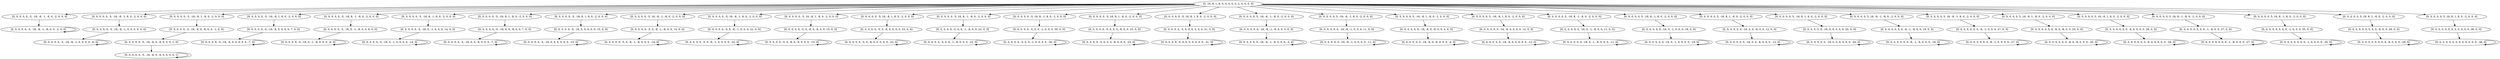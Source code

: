digraph tree {
    "[5, 16, 8, 1, 8, 0, 0, 0, 0, 0, 2, 0, 0, 0, 0]";
    "[0, 0, 0, 0, 0, -5, -16, -8, -1, -8, 0, -2, 0, 0, 0]";
    "[0, 0, 0, 0, 0, -5, -16, -8, -1, -8, 0, 0, -2, 0, 0]";
    "[0, 0, 0, 0, 0, -5, -16, -8, -1, -8, 0, 0, -2, 0, 0]";
    "[0, 0, 0, 0, 0, -5, -16, -8, -1, 8, 0, -2, 0, 0, 0]";
    "[0, 0, 0, 0, 0, -5, -16, -8, -1, 0, 0, 0, 6, 0, 0]";
    "[0, 0, 0, 0, 0, -5, -16, -8, -1, 0, 0, 0, 0, -6, 0]";
    "[0, 0, 0, 0, 0, -5, -16, -8, -1, 0, 0, 0, 0, -6, 0]";
    "[0, 0, 0, 0, 0, -5, -16, -8, 1, -8, 0, -2, 0, 0, 0]";
    "[0, 0, 0, 0, 0, -5, -16, -8, 0, -8, 0, 0, -1, 0, 0]";
    "[0, 0, 0, 0, 0, -5, -16, -8, 0, -8, 0, 0, 0, 1, 0]";
    "[0, 0, 0, 0, 0, -5, -16, -8, 0, -8, 0, 0, 0, 0, 1]";
    "[0, 0, 0, 0, 0, -5, -16, -8, 0, -8, 0, 0, 0, 0, 1]";
    "[0, 0, 0, 0, 0, -5, -16, -8, 1, 8, 0, -2, 0, 0, 0]";
    "[0, 0, 0, 0, 0, -5, -16, -8, 0, 0, 0, 0, 7, 0, 0]";
    "[0, 0, 0, 0, 0, -5, -16, -8, 0, 0, 0, 0, 0, -7, 0]";
    "[0, 0, 0, 0, 0, -5, -16, -8, 0, 0, 0, 0, 0, -7, 0]";
    "[0, 0, 0, 0, 0, -5, -16, 8, -1, -8, 0, -2, 0, 0, 0]";
    "[0, 0, 0, 0, 0, -5, -16, 0, -1, -8, 0, 0, 6, 0, 0]";
    "[0, 0, 0, 0, 0, -5, -16, 0, -1, -8, 0, 0, 0, -6, 0]";
    "[0, 0, 0, 0, 0, -5, -16, 0, -1, -8, 0, 0, 0, -6, 0]";
    "[0, 0, 0, 0, 0, -5, -16, 8, -1, 8, 0, -2, 0, 0, 0]";
    "[0, 0, 0, 0, 0, -5, -16, 0, -1, 0, 0, 0, 14, 0, 0]";
    "[0, 0, 0, 0, 0, -5, -16, 0, -1, 0, 0, 0, 0, -14, 0]";
    "[0, 0, 0, 0, 0, -5, -16, 0, -1, 0, 0, 0, 0, -14, 0]";
    "[0, 0, 0, 0, 0, -5, -16, 8, 1, -8, 0, -2, 0, 0, 0]";
    "[0, 0, 0, 0, 0, -5, -16, 0, 0, -8, 0, 0, 7, 0, 0]";
    "[0, 0, 0, 0, 0, -5, -16, 0, 0, -8, 0, 0, 0, -7, 0]";
    "[0, 0, 0, 0, 0, -5, -16, 0, 0, -8, 0, 0, 0, -7, 0]";
    "[0, 0, 0, 0, 0, -5, -16, 8, 1, 8, 0, -2, 0, 0, 0]";
    "[0, 0, 0, 0, 0, -5, -16, 0, 0, 0, 0, 0, 15, 0, 0]";
    "[0, 0, 0, 0, 0, -5, -16, 0, 0, 0, 0, 0, 0, -15, 0]";
    "[0, 0, 0, 0, 0, -5, -16, 0, 0, 0, 0, 0, 0, -15, 0]";
    "[0, 0, 0, 0, 0, -5, 16, -8, -1, -8, 0, -2, 0, 0, 0]";
    "[0, 0, 0, 0, 0, -5, 0, -8, -1, -8, 0, 0, 14, 0, 0]";
    "[0, 0, 0, 0, 0, -5, 0, -8, -1, -8, 0, 0, 0, -14, 0]";
    "[0, 0, 0, 0, 0, -5, 0, -8, -1, -8, 0, 0, 0, -14, 0]";
    "[0, 0, 0, 0, 0, -5, 16, -8, -1, 8, 0, -2, 0, 0, 0]";
    "[0, 0, 0, 0, 0, -5, 0, -8, -1, 0, 0, 0, 22, 0, 0]";
    "[0, 0, 0, 0, 0, -5, 0, -8, -1, 0, 0, 0, 0, -22, 0]";
    "[0, 0, 0, 0, 0, -5, 0, -8, -1, 0, 0, 0, 0, -22, 0]";
    "[0, 0, 0, 0, 0, -5, 16, -8, 1, -8, 0, -2, 0, 0, 0]";
    "[0, 0, 0, 0, 0, -5, 0, -8, 0, -8, 0, 0, 15, 0, 0]";
    "[0, 0, 0, 0, 0, -5, 0, -8, 0, -8, 0, 0, 0, -15, 0]";
    "[0, 0, 0, 0, 0, -5, 0, -8, 0, -8, 0, 0, 0, -15, 0]";
    "[0, 0, 0, 0, 0, -5, 16, -8, 1, 8, 0, -2, 0, 0, 0]";
    "[0, 0, 0, 0, 0, -5, 0, -8, 0, 0, 0, 0, 23, 0, 0]";
    "[0, 0, 0, 0, 0, -5, 0, -8, 0, 0, 0, 0, 0, -23, 0]";
    "[0, 0, 0, 0, 0, -5, 0, -8, 0, 0, 0, 0, 0, -23, 0]";
    "[0, 0, 0, 0, 0, -5, 16, 8, -1, -8, 0, -2, 0, 0, 0]";
    "[0, 0, 0, 0, 0, -5, 0, 0, -1, -8, 0, 0, 22, 0, 0]";
    "[0, 0, 0, 0, 0, -5, 0, 0, -1, -8, 0, 0, 0, -22, 0]";
    "[0, 0, 0, 0, 0, -5, 0, 0, -1, -8, 0, 0, 0, -22, 0]";
    "[0, 0, 0, 0, 0, -5, 16, 8, -1, 8, 0, -2, 0, 0, 0]";
    "[0, 0, 0, 0, 0, -5, 0, 0, -1, 0, 0, 0, 30, 0, 0]";
    "[0, 0, 0, 0, 0, -5, 0, 0, -1, 0, 0, 0, 0, -30, 0]";
    "[0, 0, 0, 0, 0, -5, 0, 0, -1, 0, 0, 0, 0, -30, 0]";
    "[0, 0, 0, 0, 0, -5, 16, 8, 1, -8, 0, -2, 0, 0, 0]";
    "[0, 0, 0, 0, 0, -5, 0, 0, 0, -8, 0, 0, 23, 0, 0]";
    "[0, 0, 0, 0, 0, -5, 0, 0, 0, -8, 0, 0, 0, -23, 0]";
    "[0, 0, 0, 0, 0, -5, 0, 0, 0, -8, 0, 0, 0, -23, 0]";
    "[0, 0, 0, 0, 0, -5, 16, 8, 1, 8, 0, -2, 0, 0, 0]";
    "[0, 0, 0, 0, 0, -5, 0, 0, 0, 0, 0, 0, 31, 0, 0]";
    "[0, 0, 0, 0, 0, -5, 0, 0, 0, 0, 0, 0, 0, -31, 0]";
    "[0, 0, 0, 0, 0, -5, 0, 0, 0, 0, 0, 0, 0, -31, 0]";
    "[0, 0, 0, 0, 0, 5, -16, -8, -1, -8, 0, -2, 0, 0, 0]";
    "[0, 0, 0, 0, 0, 0, -16, -8, -1, -8, 0, 0, 3, 0, 0]";
    "[0, 0, 0, 0, 0, 0, -16, -8, -1, -8, 0, 0, 0, -3, 0]";
    "[0, 0, 0, 0, 0, 0, -16, -8, -1, -8, 0, 0, 0, -3, 0]";
    "[0, 0, 0, 0, 0, 5, -16, -8, -1, 8, 0, -2, 0, 0, 0]";
    "[0, 0, 0, 0, 0, 0, -16, -8, -1, 0, 0, 0, 11, 0, 0]";
    "[0, 0, 0, 0, 0, 0, -16, -8, -1, 0, 0, 0, 0, -11, 0]";
    "[0, 0, 0, 0, 0, 0, -16, -8, -1, 0, 0, 0, 0, -11, 0]";
    "[0, 0, 0, 0, 0, 5, -16, -8, 1, -8, 0, -2, 0, 0, 0]";
    "[0, 0, 0, 0, 0, 0, -16, -8, 0, -8, 0, 0, 4, 0, 0]";
    "[0, 0, 0, 0, 0, 0, -16, -8, 0, -8, 0, 0, 0, -4, 0]";
    "[0, 0, 0, 0, 0, 0, -16, -8, 0, -8, 0, 0, 0, -4, 0]";
    "[0, 0, 0, 0, 0, 5, -16, -8, 1, 8, 0, -2, 0, 0, 0]";
    "[0, 0, 0, 0, 0, 0, -16, -8, 0, 0, 0, 0, 12, 0, 0]";
    "[0, 0, 0, 0, 0, 0, -16, -8, 0, 0, 0, 0, 0, -12, 0]";
    "[0, 0, 0, 0, 0, 0, -16, -8, 0, 0, 0, 0, 0, -12, 0]";
    "[0, 0, 0, 0, 0, 5, -16, 8, -1, -8, 0, -2, 0, 0, 0]";
    "[0, 0, 0, 0, 0, 0, -16, 0, -1, -8, 0, 0, 11, 0, 0]";
    "[0, 0, 0, 0, 0, 0, -16, 0, -1, -8, 0, 0, 0, -11, 0]";
    "[0, 0, 0, 0, 0, 0, -16, 0, -1, -8, 0, 0, 0, -11, 0]";
    "[0, 0, 0, 0, 0, 5, -16, 8, -1, 8, 0, -2, 0, 0, 0]";
    "[0, 0, 0, 0, 0, 0, -16, 0, -1, 0, 0, 0, 19, 0, 0]";
    "[0, 0, 0, 0, 0, 0, -16, 0, -1, 0, 0, 0, 0, -19, 0]";
    "[0, 0, 0, 0, 0, 0, -16, 0, -1, 0, 0, 0, 0, -19, 0]";
    "[0, 0, 0, 0, 0, 5, -16, 8, 1, -8, 0, -2, 0, 0, 0]";
    "[0, 0, 0, 0, 0, 0, -16, 0, 0, -8, 0, 0, 12, 0, 0]";
    "[0, 0, 0, 0, 0, 0, -16, 0, 0, -8, 0, 0, 0, -12, 0]";
    "[0, 0, 0, 0, 0, 0, -16, 0, 0, -8, 0, 0, 0, -12, 0]";
    "[0, 0, 0, 0, 0, 5, -16, 8, 1, 8, 0, -2, 0, 0, 0]";
    "[0, 0, 0, 0, 0, 0, -16, 0, 0, 0, 0, 0, 20, 0, 0]";
    "[0, 0, 0, 0, 0, 0, -16, 0, 0, 0, 0, 0, 0, -20, 0]";
    "[0, 0, 0, 0, 0, 0, -16, 0, 0, 0, 0, 0, 0, -20, 0]";
    "[0, 0, 0, 0, 0, 5, 16, -8, -1, -8, 0, -2, 0, 0, 0]";
    "[0, 0, 0, 0, 0, 0, 0, -8, -1, -8, 0, 0, 19, 0, 0]";
    "[0, 0, 0, 0, 0, 0, 0, -8, -1, -8, 0, 0, 0, -19, 0]";
    "[0, 0, 0, 0, 0, 0, 0, -8, -1, -8, 0, 0, 0, -19, 0]";
    "[0, 0, 0, 0, 0, 5, 16, -8, -1, 8, 0, -2, 0, 0, 0]";
    "[0, 0, 0, 0, 0, 0, 0, -8, -1, 0, 0, 0, 27, 0, 0]";
    "[0, 0, 0, 0, 0, 0, 0, -8, -1, 0, 0, 0, 0, -27, 0]";
    "[0, 0, 0, 0, 0, 0, 0, -8, -1, 0, 0, 0, 0, -27, 0]";
    "[0, 0, 0, 0, 0, 5, 16, -8, 1, -8, 0, -2, 0, 0, 0]";
    "[0, 0, 0, 0, 0, 0, 0, -8, 0, -8, 0, 0, 20, 0, 0]";
    "[0, 0, 0, 0, 0, 0, 0, -8, 0, -8, 0, 0, 0, -20, 0]";
    "[0, 0, 0, 0, 0, 0, 0, -8, 0, -8, 0, 0, 0, -20, 0]";
    "[0, 0, 0, 0, 0, 5, 16, -8, 1, 8, 0, -2, 0, 0, 0]";
    "[0, 0, 0, 0, 0, 0, 0, -8, 0, 0, 0, 0, 28, 0, 0]";
    "[0, 0, 0, 0, 0, 0, 0, -8, 0, 0, 0, 0, 0, -28, 0]";
    "[0, 0, 0, 0, 0, 0, 0, -8, 0, 0, 0, 0, 0, -28, 0]";
    "[0, 0, 0, 0, 0, 5, 16, 8, -1, -8, 0, -2, 0, 0, 0]";
    "[0, 0, 0, 0, 0, 0, 0, 0, -1, -8, 0, 0, 27, 0, 0]";
    "[0, 0, 0, 0, 0, 0, 0, 0, -1, -8, 0, 0, 0, -27, 0]";
    "[0, 0, 0, 0, 0, 0, 0, 0, -1, -8, 0, 0, 0, -27, 0]";
    "[0, 0, 0, 0, 0, 5, 16, 8, -1, 8, 0, -2, 0, 0, 0]";
    "[0, 0, 0, 0, 0, 0, 0, 0, -1, 0, 0, 0, 35, 0, 0]";
    "[0, 0, 0, 0, 0, 0, 0, 0, -1, 0, 0, 0, 0, -35, 0]";
    "[0, 0, 0, 0, 0, 0, 0, 0, -1, 0, 0, 0, 0, -35, 0]";
    "[0, 0, 0, 0, 0, 5, 16, 8, 1, -8, 0, -2, 0, 0, 0]";
    "[0, 0, 0, 0, 0, 0, 0, 0, 0, -8, 0, 0, 28, 0, 0]";
    "[0, 0, 0, 0, 0, 0, 0, 0, 0, -8, 0, 0, 0, -28, 0]";
    "[0, 0, 0, 0, 0, 0, 0, 0, 0, -8, 0, 0, 0, -28, 0]";
    "[0, 0, 0, 0, 0, 5, 16, 8, 1, 8, 0, -2, 0, 0, 0]";
    "[0, 0, 0, 0, 0, 0, 0, 0, 0, 0, 0, 0, 36, 0, 0]";
    "[0, 0, 0, 0, 0, 0, 0, 0, 0, 0, 0, 0, 0, -36, 0]";
    "[0, 0, 0, 0, 0, 0, 0, 0, 0, 0, 0, 0, 0, -36, 0]";
    "[5, 16, 8, 1, 8, 0, 0, 0, 0, 0, 2, 0, 0, 0, 0]" -> "[0, 0, 0, 0, 0, -5, -16, -8, -1, -8, 0, -2, 0, 0, 0]";
    "[5, 16, 8, 1, 8, 0, 0, 0, 0, 0, 2, 0, 0, 0, 0]" -> "[0, 0, 0, 0, 0, -5, -16, -8, -1, 8, 0, -2, 0, 0, 0]";
    "[5, 16, 8, 1, 8, 0, 0, 0, 0, 0, 2, 0, 0, 0, 0]" -> "[0, 0, 0, 0, 0, -5, -16, -8, 1, -8, 0, -2, 0, 0, 0]";
    "[5, 16, 8, 1, 8, 0, 0, 0, 0, 0, 2, 0, 0, 0, 0]" -> "[0, 0, 0, 0, 0, -5, -16, -8, 1, 8, 0, -2, 0, 0, 0]";
    "[5, 16, 8, 1, 8, 0, 0, 0, 0, 0, 2, 0, 0, 0, 0]" -> "[0, 0, 0, 0, 0, -5, -16, 8, -1, -8, 0, -2, 0, 0, 0]";
    "[5, 16, 8, 1, 8, 0, 0, 0, 0, 0, 2, 0, 0, 0, 0]" -> "[0, 0, 0, 0, 0, -5, -16, 8, -1, 8, 0, -2, 0, 0, 0]";
    "[5, 16, 8, 1, 8, 0, 0, 0, 0, 0, 2, 0, 0, 0, 0]" -> "[0, 0, 0, 0, 0, -5, -16, 8, 1, -8, 0, -2, 0, 0, 0]";
    "[5, 16, 8, 1, 8, 0, 0, 0, 0, 0, 2, 0, 0, 0, 0]" -> "[0, 0, 0, 0, 0, -5, -16, 8, 1, 8, 0, -2, 0, 0, 0]";
    "[5, 16, 8, 1, 8, 0, 0, 0, 0, 0, 2, 0, 0, 0, 0]" -> "[0, 0, 0, 0, 0, -5, 16, -8, -1, -8, 0, -2, 0, 0, 0]";
    "[5, 16, 8, 1, 8, 0, 0, 0, 0, 0, 2, 0, 0, 0, 0]" -> "[0, 0, 0, 0, 0, -5, 16, -8, -1, 8, 0, -2, 0, 0, 0]";
    "[5, 16, 8, 1, 8, 0, 0, 0, 0, 0, 2, 0, 0, 0, 0]" -> "[0, 0, 0, 0, 0, -5, 16, -8, 1, -8, 0, -2, 0, 0, 0]";
    "[5, 16, 8, 1, 8, 0, 0, 0, 0, 0, 2, 0, 0, 0, 0]" -> "[0, 0, 0, 0, 0, -5, 16, -8, 1, 8, 0, -2, 0, 0, 0]";
    "[5, 16, 8, 1, 8, 0, 0, 0, 0, 0, 2, 0, 0, 0, 0]" -> "[0, 0, 0, 0, 0, -5, 16, 8, -1, -8, 0, -2, 0, 0, 0]";
    "[5, 16, 8, 1, 8, 0, 0, 0, 0, 0, 2, 0, 0, 0, 0]" -> "[0, 0, 0, 0, 0, -5, 16, 8, -1, 8, 0, -2, 0, 0, 0]";
    "[5, 16, 8, 1, 8, 0, 0, 0, 0, 0, 2, 0, 0, 0, 0]" -> "[0, 0, 0, 0, 0, -5, 16, 8, 1, -8, 0, -2, 0, 0, 0]";
    "[5, 16, 8, 1, 8, 0, 0, 0, 0, 0, 2, 0, 0, 0, 0]" -> "[0, 0, 0, 0, 0, -5, 16, 8, 1, 8, 0, -2, 0, 0, 0]";
    "[5, 16, 8, 1, 8, 0, 0, 0, 0, 0, 2, 0, 0, 0, 0]" -> "[0, 0, 0, 0, 0, 5, -16, -8, -1, -8, 0, -2, 0, 0, 0]";
    "[5, 16, 8, 1, 8, 0, 0, 0, 0, 0, 2, 0, 0, 0, 0]" -> "[0, 0, 0, 0, 0, 5, -16, -8, -1, 8, 0, -2, 0, 0, 0]";
    "[5, 16, 8, 1, 8, 0, 0, 0, 0, 0, 2, 0, 0, 0, 0]" -> "[0, 0, 0, 0, 0, 5, -16, -8, 1, -8, 0, -2, 0, 0, 0]";
    "[5, 16, 8, 1, 8, 0, 0, 0, 0, 0, 2, 0, 0, 0, 0]" -> "[0, 0, 0, 0, 0, 5, -16, -8, 1, 8, 0, -2, 0, 0, 0]";
    "[5, 16, 8, 1, 8, 0, 0, 0, 0, 0, 2, 0, 0, 0, 0]" -> "[0, 0, 0, 0, 0, 5, -16, 8, -1, -8, 0, -2, 0, 0, 0]";
    "[5, 16, 8, 1, 8, 0, 0, 0, 0, 0, 2, 0, 0, 0, 0]" -> "[0, 0, 0, 0, 0, 5, -16, 8, -1, 8, 0, -2, 0, 0, 0]";
    "[5, 16, 8, 1, 8, 0, 0, 0, 0, 0, 2, 0, 0, 0, 0]" -> "[0, 0, 0, 0, 0, 5, -16, 8, 1, -8, 0, -2, 0, 0, 0]";
    "[5, 16, 8, 1, 8, 0, 0, 0, 0, 0, 2, 0, 0, 0, 0]" -> "[0, 0, 0, 0, 0, 5, -16, 8, 1, 8, 0, -2, 0, 0, 0]";
    "[5, 16, 8, 1, 8, 0, 0, 0, 0, 0, 2, 0, 0, 0, 0]" -> "[0, 0, 0, 0, 0, 5, 16, -8, -1, -8, 0, -2, 0, 0, 0]";
    "[5, 16, 8, 1, 8, 0, 0, 0, 0, 0, 2, 0, 0, 0, 0]" -> "[0, 0, 0, 0, 0, 5, 16, -8, -1, 8, 0, -2, 0, 0, 0]";
    "[5, 16, 8, 1, 8, 0, 0, 0, 0, 0, 2, 0, 0, 0, 0]" -> "[0, 0, 0, 0, 0, 5, 16, -8, 1, -8, 0, -2, 0, 0, 0]";
    "[5, 16, 8, 1, 8, 0, 0, 0, 0, 0, 2, 0, 0, 0, 0]" -> "[0, 0, 0, 0, 0, 5, 16, -8, 1, 8, 0, -2, 0, 0, 0]";
    "[5, 16, 8, 1, 8, 0, 0, 0, 0, 0, 2, 0, 0, 0, 0]" -> "[0, 0, 0, 0, 0, 5, 16, 8, -1, -8, 0, -2, 0, 0, 0]";
    "[5, 16, 8, 1, 8, 0, 0, 0, 0, 0, 2, 0, 0, 0, 0]" -> "[0, 0, 0, 0, 0, 5, 16, 8, -1, 8, 0, -2, 0, 0, 0]";
    "[5, 16, 8, 1, 8, 0, 0, 0, 0, 0, 2, 0, 0, 0, 0]" -> "[0, 0, 0, 0, 0, 5, 16, 8, 1, -8, 0, -2, 0, 0, 0]";
    "[5, 16, 8, 1, 8, 0, 0, 0, 0, 0, 2, 0, 0, 0, 0]" -> "[0, 0, 0, 0, 0, 5, 16, 8, 1, 8, 0, -2, 0, 0, 0]";
    "[0, 0, 0, 0, 0, -5, -16, -8, -1, -8, 0, -2, 0, 0, 0]" -> "[0, 0, 0, 0, 0, -5, -16, -8, -1, -8, 0, 0, -2, 0, 0]";
    "[0, 0, 0, 0, 0, -5, -16, -8, -1, -8, 0, 0, -2, 0, 0]" -> "[0, 0, 0, 0, 0, -5, -16, -8, -1, -8, 0, 0, -2, 0, 0]";
    "[0, 0, 0, 0, 0, -5, -16, -8, -1, 8, 0, -2, 0, 0, 0]" -> "[0, 0, 0, 0, 0, -5, -16, -8, -1, 0, 0, 0, 6, 0, 0]";
    "[0, 0, 0, 0, 0, -5, -16, -8, -1, 0, 0, 0, 6, 0, 0]" -> "[0, 0, 0, 0, 0, -5, -16, -8, -1, 0, 0, 0, 0, -6, 0]";
    "[0, 0, 0, 0, 0, -5, -16, -8, -1, 0, 0, 0, 0, -6, 0]" -> "[0, 0, 0, 0, 0, -5, -16, -8, -1, 0, 0, 0, 0, -6, 0]";
    "[0, 0, 0, 0, 0, -5, -16, -8, 1, -8, 0, -2, 0, 0, 0]" -> "[0, 0, 0, 0, 0, -5, -16, -8, 0, -8, 0, 0, -1, 0, 0]";
    "[0, 0, 0, 0, 0, -5, -16, -8, 0, -8, 0, 0, -1, 0, 0]" -> "[0, 0, 0, 0, 0, -5, -16, -8, 0, -8, 0, 0, 0, 1, 0]";
    "[0, 0, 0, 0, 0, -5, -16, -8, 0, -8, 0, 0, 0, 1, 0]" -> "[0, 0, 0, 0, 0, -5, -16, -8, 0, -8, 0, 0, 0, 0, 1]";
    "[0, 0, 0, 0, 0, -5, -16, -8, 0, -8, 0, 0, 0, 0, 1]" -> "[0, 0, 0, 0, 0, -5, -16, -8, 0, -8, 0, 0, 0, 0, 1]";
    "[0, 0, 0, 0, 0, -5, -16, -8, 1, 8, 0, -2, 0, 0, 0]" -> "[0, 0, 0, 0, 0, -5, -16, -8, 0, 0, 0, 0, 7, 0, 0]";
    "[0, 0, 0, 0, 0, -5, -16, -8, 0, 0, 0, 0, 7, 0, 0]" -> "[0, 0, 0, 0, 0, -5, -16, -8, 0, 0, 0, 0, 0, -7, 0]";
    "[0, 0, 0, 0, 0, -5, -16, -8, 0, 0, 0, 0, 0, -7, 0]" -> "[0, 0, 0, 0, 0, -5, -16, -8, 0, 0, 0, 0, 0, -7, 0]";
    "[0, 0, 0, 0, 0, -5, -16, 8, -1, -8, 0, -2, 0, 0, 0]" -> "[0, 0, 0, 0, 0, -5, -16, 0, -1, -8, 0, 0, 6, 0, 0]";
    "[0, 0, 0, 0, 0, -5, -16, 0, -1, -8, 0, 0, 6, 0, 0]" -> "[0, 0, 0, 0, 0, -5, -16, 0, -1, -8, 0, 0, 0, -6, 0]";
    "[0, 0, 0, 0, 0, -5, -16, 0, -1, -8, 0, 0, 0, -6, 0]" -> "[0, 0, 0, 0, 0, -5, -16, 0, -1, -8, 0, 0, 0, -6, 0]";
    "[0, 0, 0, 0, 0, -5, -16, 8, -1, 8, 0, -2, 0, 0, 0]" -> "[0, 0, 0, 0, 0, -5, -16, 0, -1, 0, 0, 0, 14, 0, 0]";
    "[0, 0, 0, 0, 0, -5, -16, 0, -1, 0, 0, 0, 14, 0, 0]" -> "[0, 0, 0, 0, 0, -5, -16, 0, -1, 0, 0, 0, 0, -14, 0]";
    "[0, 0, 0, 0, 0, -5, -16, 0, -1, 0, 0, 0, 0, -14, 0]" -> "[0, 0, 0, 0, 0, -5, -16, 0, -1, 0, 0, 0, 0, -14, 0]";
    "[0, 0, 0, 0, 0, -5, -16, 8, 1, -8, 0, -2, 0, 0, 0]" -> "[0, 0, 0, 0, 0, -5, -16, 0, 0, -8, 0, 0, 7, 0, 0]";
    "[0, 0, 0, 0, 0, -5, -16, 0, 0, -8, 0, 0, 7, 0, 0]" -> "[0, 0, 0, 0, 0, -5, -16, 0, 0, -8, 0, 0, 0, -7, 0]";
    "[0, 0, 0, 0, 0, -5, -16, 0, 0, -8, 0, 0, 0, -7, 0]" -> "[0, 0, 0, 0, 0, -5, -16, 0, 0, -8, 0, 0, 0, -7, 0]";
    "[0, 0, 0, 0, 0, -5, -16, 8, 1, 8, 0, -2, 0, 0, 0]" -> "[0, 0, 0, 0, 0, -5, -16, 0, 0, 0, 0, 0, 15, 0, 0]";
    "[0, 0, 0, 0, 0, -5, -16, 0, 0, 0, 0, 0, 15, 0, 0]" -> "[0, 0, 0, 0, 0, -5, -16, 0, 0, 0, 0, 0, 0, -15, 0]";
    "[0, 0, 0, 0, 0, -5, -16, 0, 0, 0, 0, 0, 0, -15, 0]" -> "[0, 0, 0, 0, 0, -5, -16, 0, 0, 0, 0, 0, 0, -15, 0]";
    "[0, 0, 0, 0, 0, -5, 16, -8, -1, -8, 0, -2, 0, 0, 0]" -> "[0, 0, 0, 0, 0, -5, 0, -8, -1, -8, 0, 0, 14, 0, 0]";
    "[0, 0, 0, 0, 0, -5, 0, -8, -1, -8, 0, 0, 14, 0, 0]" -> "[0, 0, 0, 0, 0, -5, 0, -8, -1, -8, 0, 0, 0, -14, 0]";
    "[0, 0, 0, 0, 0, -5, 0, -8, -1, -8, 0, 0, 0, -14, 0]" -> "[0, 0, 0, 0, 0, -5, 0, -8, -1, -8, 0, 0, 0, -14, 0]";
    "[0, 0, 0, 0, 0, -5, 16, -8, -1, 8, 0, -2, 0, 0, 0]" -> "[0, 0, 0, 0, 0, -5, 0, -8, -1, 0, 0, 0, 22, 0, 0]";
    "[0, 0, 0, 0, 0, -5, 0, -8, -1, 0, 0, 0, 22, 0, 0]" -> "[0, 0, 0, 0, 0, -5, 0, -8, -1, 0, 0, 0, 0, -22, 0]";
    "[0, 0, 0, 0, 0, -5, 0, -8, -1, 0, 0, 0, 0, -22, 0]" -> "[0, 0, 0, 0, 0, -5, 0, -8, -1, 0, 0, 0, 0, -22, 0]";
    "[0, 0, 0, 0, 0, -5, 16, -8, 1, -8, 0, -2, 0, 0, 0]" -> "[0, 0, 0, 0, 0, -5, 0, -8, 0, -8, 0, 0, 15, 0, 0]";
    "[0, 0, 0, 0, 0, -5, 0, -8, 0, -8, 0, 0, 15, 0, 0]" -> "[0, 0, 0, 0, 0, -5, 0, -8, 0, -8, 0, 0, 0, -15, 0]";
    "[0, 0, 0, 0, 0, -5, 0, -8, 0, -8, 0, 0, 0, -15, 0]" -> "[0, 0, 0, 0, 0, -5, 0, -8, 0, -8, 0, 0, 0, -15, 0]";
    "[0, 0, 0, 0, 0, -5, 16, -8, 1, 8, 0, -2, 0, 0, 0]" -> "[0, 0, 0, 0, 0, -5, 0, -8, 0, 0, 0, 0, 23, 0, 0]";
    "[0, 0, 0, 0, 0, -5, 0, -8, 0, 0, 0, 0, 23, 0, 0]" -> "[0, 0, 0, 0, 0, -5, 0, -8, 0, 0, 0, 0, 0, -23, 0]";
    "[0, 0, 0, 0, 0, -5, 0, -8, 0, 0, 0, 0, 0, -23, 0]" -> "[0, 0, 0, 0, 0, -5, 0, -8, 0, 0, 0, 0, 0, -23, 0]";
    "[0, 0, 0, 0, 0, -5, 16, 8, -1, -8, 0, -2, 0, 0, 0]" -> "[0, 0, 0, 0, 0, -5, 0, 0, -1, -8, 0, 0, 22, 0, 0]";
    "[0, 0, 0, 0, 0, -5, 0, 0, -1, -8, 0, 0, 22, 0, 0]" -> "[0, 0, 0, 0, 0, -5, 0, 0, -1, -8, 0, 0, 0, -22, 0]";
    "[0, 0, 0, 0, 0, -5, 0, 0, -1, -8, 0, 0, 0, -22, 0]" -> "[0, 0, 0, 0, 0, -5, 0, 0, -1, -8, 0, 0, 0, -22, 0]";
    "[0, 0, 0, 0, 0, -5, 16, 8, -1, 8, 0, -2, 0, 0, 0]" -> "[0, 0, 0, 0, 0, -5, 0, 0, -1, 0, 0, 0, 30, 0, 0]";
    "[0, 0, 0, 0, 0, -5, 0, 0, -1, 0, 0, 0, 30, 0, 0]" -> "[0, 0, 0, 0, 0, -5, 0, 0, -1, 0, 0, 0, 0, -30, 0]";
    "[0, 0, 0, 0, 0, -5, 0, 0, -1, 0, 0, 0, 0, -30, 0]" -> "[0, 0, 0, 0, 0, -5, 0, 0, -1, 0, 0, 0, 0, -30, 0]";
    "[0, 0, 0, 0, 0, -5, 16, 8, 1, -8, 0, -2, 0, 0, 0]" -> "[0, 0, 0, 0, 0, -5, 0, 0, 0, -8, 0, 0, 23, 0, 0]";
    "[0, 0, 0, 0, 0, -5, 0, 0, 0, -8, 0, 0, 23, 0, 0]" -> "[0, 0, 0, 0, 0, -5, 0, 0, 0, -8, 0, 0, 0, -23, 0]";
    "[0, 0, 0, 0, 0, -5, 0, 0, 0, -8, 0, 0, 0, -23, 0]" -> "[0, 0, 0, 0, 0, -5, 0, 0, 0, -8, 0, 0, 0, -23, 0]";
    "[0, 0, 0, 0, 0, -5, 16, 8, 1, 8, 0, -2, 0, 0, 0]" -> "[0, 0, 0, 0, 0, -5, 0, 0, 0, 0, 0, 0, 31, 0, 0]";
    "[0, 0, 0, 0, 0, -5, 0, 0, 0, 0, 0, 0, 31, 0, 0]" -> "[0, 0, 0, 0, 0, -5, 0, 0, 0, 0, 0, 0, 0, -31, 0]";
    "[0, 0, 0, 0, 0, -5, 0, 0, 0, 0, 0, 0, 0, -31, 0]" -> "[0, 0, 0, 0, 0, -5, 0, 0, 0, 0, 0, 0, 0, -31, 0]";
    "[0, 0, 0, 0, 0, 5, -16, -8, -1, -8, 0, -2, 0, 0, 0]" -> "[0, 0, 0, 0, 0, 0, -16, -8, -1, -8, 0, 0, 3, 0, 0]";
    "[0, 0, 0, 0, 0, 0, -16, -8, -1, -8, 0, 0, 3, 0, 0]" -> "[0, 0, 0, 0, 0, 0, -16, -8, -1, -8, 0, 0, 0, -3, 0]";
    "[0, 0, 0, 0, 0, 0, -16, -8, -1, -8, 0, 0, 0, -3, 0]" -> "[0, 0, 0, 0, 0, 0, -16, -8, -1, -8, 0, 0, 0, -3, 0]";
    "[0, 0, 0, 0, 0, 5, -16, -8, -1, 8, 0, -2, 0, 0, 0]" -> "[0, 0, 0, 0, 0, 0, -16, -8, -1, 0, 0, 0, 11, 0, 0]";
    "[0, 0, 0, 0, 0, 0, -16, -8, -1, 0, 0, 0, 11, 0, 0]" -> "[0, 0, 0, 0, 0, 0, -16, -8, -1, 0, 0, 0, 0, -11, 0]";
    "[0, 0, 0, 0, 0, 0, -16, -8, -1, 0, 0, 0, 0, -11, 0]" -> "[0, 0, 0, 0, 0, 0, -16, -8, -1, 0, 0, 0, 0, -11, 0]";
    "[0, 0, 0, 0, 0, 5, -16, -8, 1, -8, 0, -2, 0, 0, 0]" -> "[0, 0, 0, 0, 0, 0, -16, -8, 0, -8, 0, 0, 4, 0, 0]";
    "[0, 0, 0, 0, 0, 0, -16, -8, 0, -8, 0, 0, 4, 0, 0]" -> "[0, 0, 0, 0, 0, 0, -16, -8, 0, -8, 0, 0, 0, -4, 0]";
    "[0, 0, 0, 0, 0, 0, -16, -8, 0, -8, 0, 0, 0, -4, 0]" -> "[0, 0, 0, 0, 0, 0, -16, -8, 0, -8, 0, 0, 0, -4, 0]";
    "[0, 0, 0, 0, 0, 5, -16, -8, 1, 8, 0, -2, 0, 0, 0]" -> "[0, 0, 0, 0, 0, 0, -16, -8, 0, 0, 0, 0, 12, 0, 0]";
    "[0, 0, 0, 0, 0, 0, -16, -8, 0, 0, 0, 0, 12, 0, 0]" -> "[0, 0, 0, 0, 0, 0, -16, -8, 0, 0, 0, 0, 0, -12, 0]";
    "[0, 0, 0, 0, 0, 0, -16, -8, 0, 0, 0, 0, 0, -12, 0]" -> "[0, 0, 0, 0, 0, 0, -16, -8, 0, 0, 0, 0, 0, -12, 0]";
    "[0, 0, 0, 0, 0, 5, -16, 8, -1, -8, 0, -2, 0, 0, 0]" -> "[0, 0, 0, 0, 0, 0, -16, 0, -1, -8, 0, 0, 11, 0, 0]";
    "[0, 0, 0, 0, 0, 0, -16, 0, -1, -8, 0, 0, 11, 0, 0]" -> "[0, 0, 0, 0, 0, 0, -16, 0, -1, -8, 0, 0, 0, -11, 0]";
    "[0, 0, 0, 0, 0, 0, -16, 0, -1, -8, 0, 0, 0, -11, 0]" -> "[0, 0, 0, 0, 0, 0, -16, 0, -1, -8, 0, 0, 0, -11, 0]";
    "[0, 0, 0, 0, 0, 5, -16, 8, -1, 8, 0, -2, 0, 0, 0]" -> "[0, 0, 0, 0, 0, 0, -16, 0, -1, 0, 0, 0, 19, 0, 0]";
    "[0, 0, 0, 0, 0, 0, -16, 0, -1, 0, 0, 0, 19, 0, 0]" -> "[0, 0, 0, 0, 0, 0, -16, 0, -1, 0, 0, 0, 0, -19, 0]";
    "[0, 0, 0, 0, 0, 0, -16, 0, -1, 0, 0, 0, 0, -19, 0]" -> "[0, 0, 0, 0, 0, 0, -16, 0, -1, 0, 0, 0, 0, -19, 0]";
    "[0, 0, 0, 0, 0, 5, -16, 8, 1, -8, 0, -2, 0, 0, 0]" -> "[0, 0, 0, 0, 0, 0, -16, 0, 0, -8, 0, 0, 12, 0, 0]";
    "[0, 0, 0, 0, 0, 0, -16, 0, 0, -8, 0, 0, 12, 0, 0]" -> "[0, 0, 0, 0, 0, 0, -16, 0, 0, -8, 0, 0, 0, -12, 0]";
    "[0, 0, 0, 0, 0, 0, -16, 0, 0, -8, 0, 0, 0, -12, 0]" -> "[0, 0, 0, 0, 0, 0, -16, 0, 0, -8, 0, 0, 0, -12, 0]";
    "[0, 0, 0, 0, 0, 5, -16, 8, 1, 8, 0, -2, 0, 0, 0]" -> "[0, 0, 0, 0, 0, 0, -16, 0, 0, 0, 0, 0, 20, 0, 0]";
    "[0, 0, 0, 0, 0, 0, -16, 0, 0, 0, 0, 0, 20, 0, 0]" -> "[0, 0, 0, 0, 0, 0, -16, 0, 0, 0, 0, 0, 0, -20, 0]";
    "[0, 0, 0, 0, 0, 0, -16, 0, 0, 0, 0, 0, 0, -20, 0]" -> "[0, 0, 0, 0, 0, 0, -16, 0, 0, 0, 0, 0, 0, -20, 0]";
    "[0, 0, 0, 0, 0, 5, 16, -8, -1, -8, 0, -2, 0, 0, 0]" -> "[0, 0, 0, 0, 0, 0, 0, -8, -1, -8, 0, 0, 19, 0, 0]";
    "[0, 0, 0, 0, 0, 0, 0, -8, -1, -8, 0, 0, 19, 0, 0]" -> "[0, 0, 0, 0, 0, 0, 0, -8, -1, -8, 0, 0, 0, -19, 0]";
    "[0, 0, 0, 0, 0, 0, 0, -8, -1, -8, 0, 0, 0, -19, 0]" -> "[0, 0, 0, 0, 0, 0, 0, -8, -1, -8, 0, 0, 0, -19, 0]";
    "[0, 0, 0, 0, 0, 5, 16, -8, -1, 8, 0, -2, 0, 0, 0]" -> "[0, 0, 0, 0, 0, 0, 0, -8, -1, 0, 0, 0, 27, 0, 0]";
    "[0, 0, 0, 0, 0, 0, 0, -8, -1, 0, 0, 0, 27, 0, 0]" -> "[0, 0, 0, 0, 0, 0, 0, -8, -1, 0, 0, 0, 0, -27, 0]";
    "[0, 0, 0, 0, 0, 0, 0, -8, -1, 0, 0, 0, 0, -27, 0]" -> "[0, 0, 0, 0, 0, 0, 0, -8, -1, 0, 0, 0, 0, -27, 0]";
    "[0, 0, 0, 0, 0, 5, 16, -8, 1, -8, 0, -2, 0, 0, 0]" -> "[0, 0, 0, 0, 0, 0, 0, -8, 0, -8, 0, 0, 20, 0, 0]";
    "[0, 0, 0, 0, 0, 0, 0, -8, 0, -8, 0, 0, 20, 0, 0]" -> "[0, 0, 0, 0, 0, 0, 0, -8, 0, -8, 0, 0, 0, -20, 0]";
    "[0, 0, 0, 0, 0, 0, 0, -8, 0, -8, 0, 0, 0, -20, 0]" -> "[0, 0, 0, 0, 0, 0, 0, -8, 0, -8, 0, 0, 0, -20, 0]";
    "[0, 0, 0, 0, 0, 5, 16, -8, 1, 8, 0, -2, 0, 0, 0]" -> "[0, 0, 0, 0, 0, 0, 0, -8, 0, 0, 0, 0, 28, 0, 0]";
    "[0, 0, 0, 0, 0, 0, 0, -8, 0, 0, 0, 0, 28, 0, 0]" -> "[0, 0, 0, 0, 0, 0, 0, -8, 0, 0, 0, 0, 0, -28, 0]";
    "[0, 0, 0, 0, 0, 0, 0, -8, 0, 0, 0, 0, 0, -28, 0]" -> "[0, 0, 0, 0, 0, 0, 0, -8, 0, 0, 0, 0, 0, -28, 0]";
    "[0, 0, 0, 0, 0, 5, 16, 8, -1, -8, 0, -2, 0, 0, 0]" -> "[0, 0, 0, 0, 0, 0, 0, 0, -1, -8, 0, 0, 27, 0, 0]";
    "[0, 0, 0, 0, 0, 0, 0, 0, -1, -8, 0, 0, 27, 0, 0]" -> "[0, 0, 0, 0, 0, 0, 0, 0, -1, -8, 0, 0, 0, -27, 0]";
    "[0, 0, 0, 0, 0, 0, 0, 0, -1, -8, 0, 0, 0, -27, 0]" -> "[0, 0, 0, 0, 0, 0, 0, 0, -1, -8, 0, 0, 0, -27, 0]";
    "[0, 0, 0, 0, 0, 5, 16, 8, -1, 8, 0, -2, 0, 0, 0]" -> "[0, 0, 0, 0, 0, 0, 0, 0, -1, 0, 0, 0, 35, 0, 0]";
    "[0, 0, 0, 0, 0, 0, 0, 0, -1, 0, 0, 0, 35, 0, 0]" -> "[0, 0, 0, 0, 0, 0, 0, 0, -1, 0, 0, 0, 0, -35, 0]";
    "[0, 0, 0, 0, 0, 0, 0, 0, -1, 0, 0, 0, 0, -35, 0]" -> "[0, 0, 0, 0, 0, 0, 0, 0, -1, 0, 0, 0, 0, -35, 0]";
    "[0, 0, 0, 0, 0, 5, 16, 8, 1, -8, 0, -2, 0, 0, 0]" -> "[0, 0, 0, 0, 0, 0, 0, 0, 0, -8, 0, 0, 28, 0, 0]";
    "[0, 0, 0, 0, 0, 0, 0, 0, 0, -8, 0, 0, 28, 0, 0]" -> "[0, 0, 0, 0, 0, 0, 0, 0, 0, -8, 0, 0, 0, -28, 0]";
    "[0, 0, 0, 0, 0, 0, 0, 0, 0, -8, 0, 0, 0, -28, 0]" -> "[0, 0, 0, 0, 0, 0, 0, 0, 0, -8, 0, 0, 0, -28, 0]";
    "[0, 0, 0, 0, 0, 5, 16, 8, 1, 8, 0, -2, 0, 0, 0]" -> "[0, 0, 0, 0, 0, 0, 0, 0, 0, 0, 0, 0, 36, 0, 0]";
    "[0, 0, 0, 0, 0, 0, 0, 0, 0, 0, 0, 0, 36, 0, 0]" -> "[0, 0, 0, 0, 0, 0, 0, 0, 0, 0, 0, 0, 0, -36, 0]";
    "[0, 0, 0, 0, 0, 0, 0, 0, 0, 0, 0, 0, 0, -36, 0]" -> "[0, 0, 0, 0, 0, 0, 0, 0, 0, 0, 0, 0, 0, -36, 0]";
}
